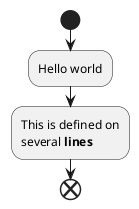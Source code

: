 @startuml "EzvizMqtt Core Flow"
start
:Hello world;
:This is defined on
several **lines**;
end
@enduml 